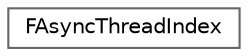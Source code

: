 digraph "Graphical Class Hierarchy"
{
 // INTERACTIVE_SVG=YES
 // LATEX_PDF_SIZE
  bgcolor="transparent";
  edge [fontname=Helvetica,fontsize=10,labelfontname=Helvetica,labelfontsize=10];
  node [fontname=Helvetica,fontsize=10,shape=box,height=0.2,width=0.4];
  rankdir="LR";
  Node0 [id="Node000000",label="FAsyncThreadIndex",height=0.2,width=0.4,color="grey40", fillcolor="white", style="filled",URL="$da/d3c/structFAsyncThreadIndex.html",tooltip="Helper struct used to generate unique ids for the stats."];
}
